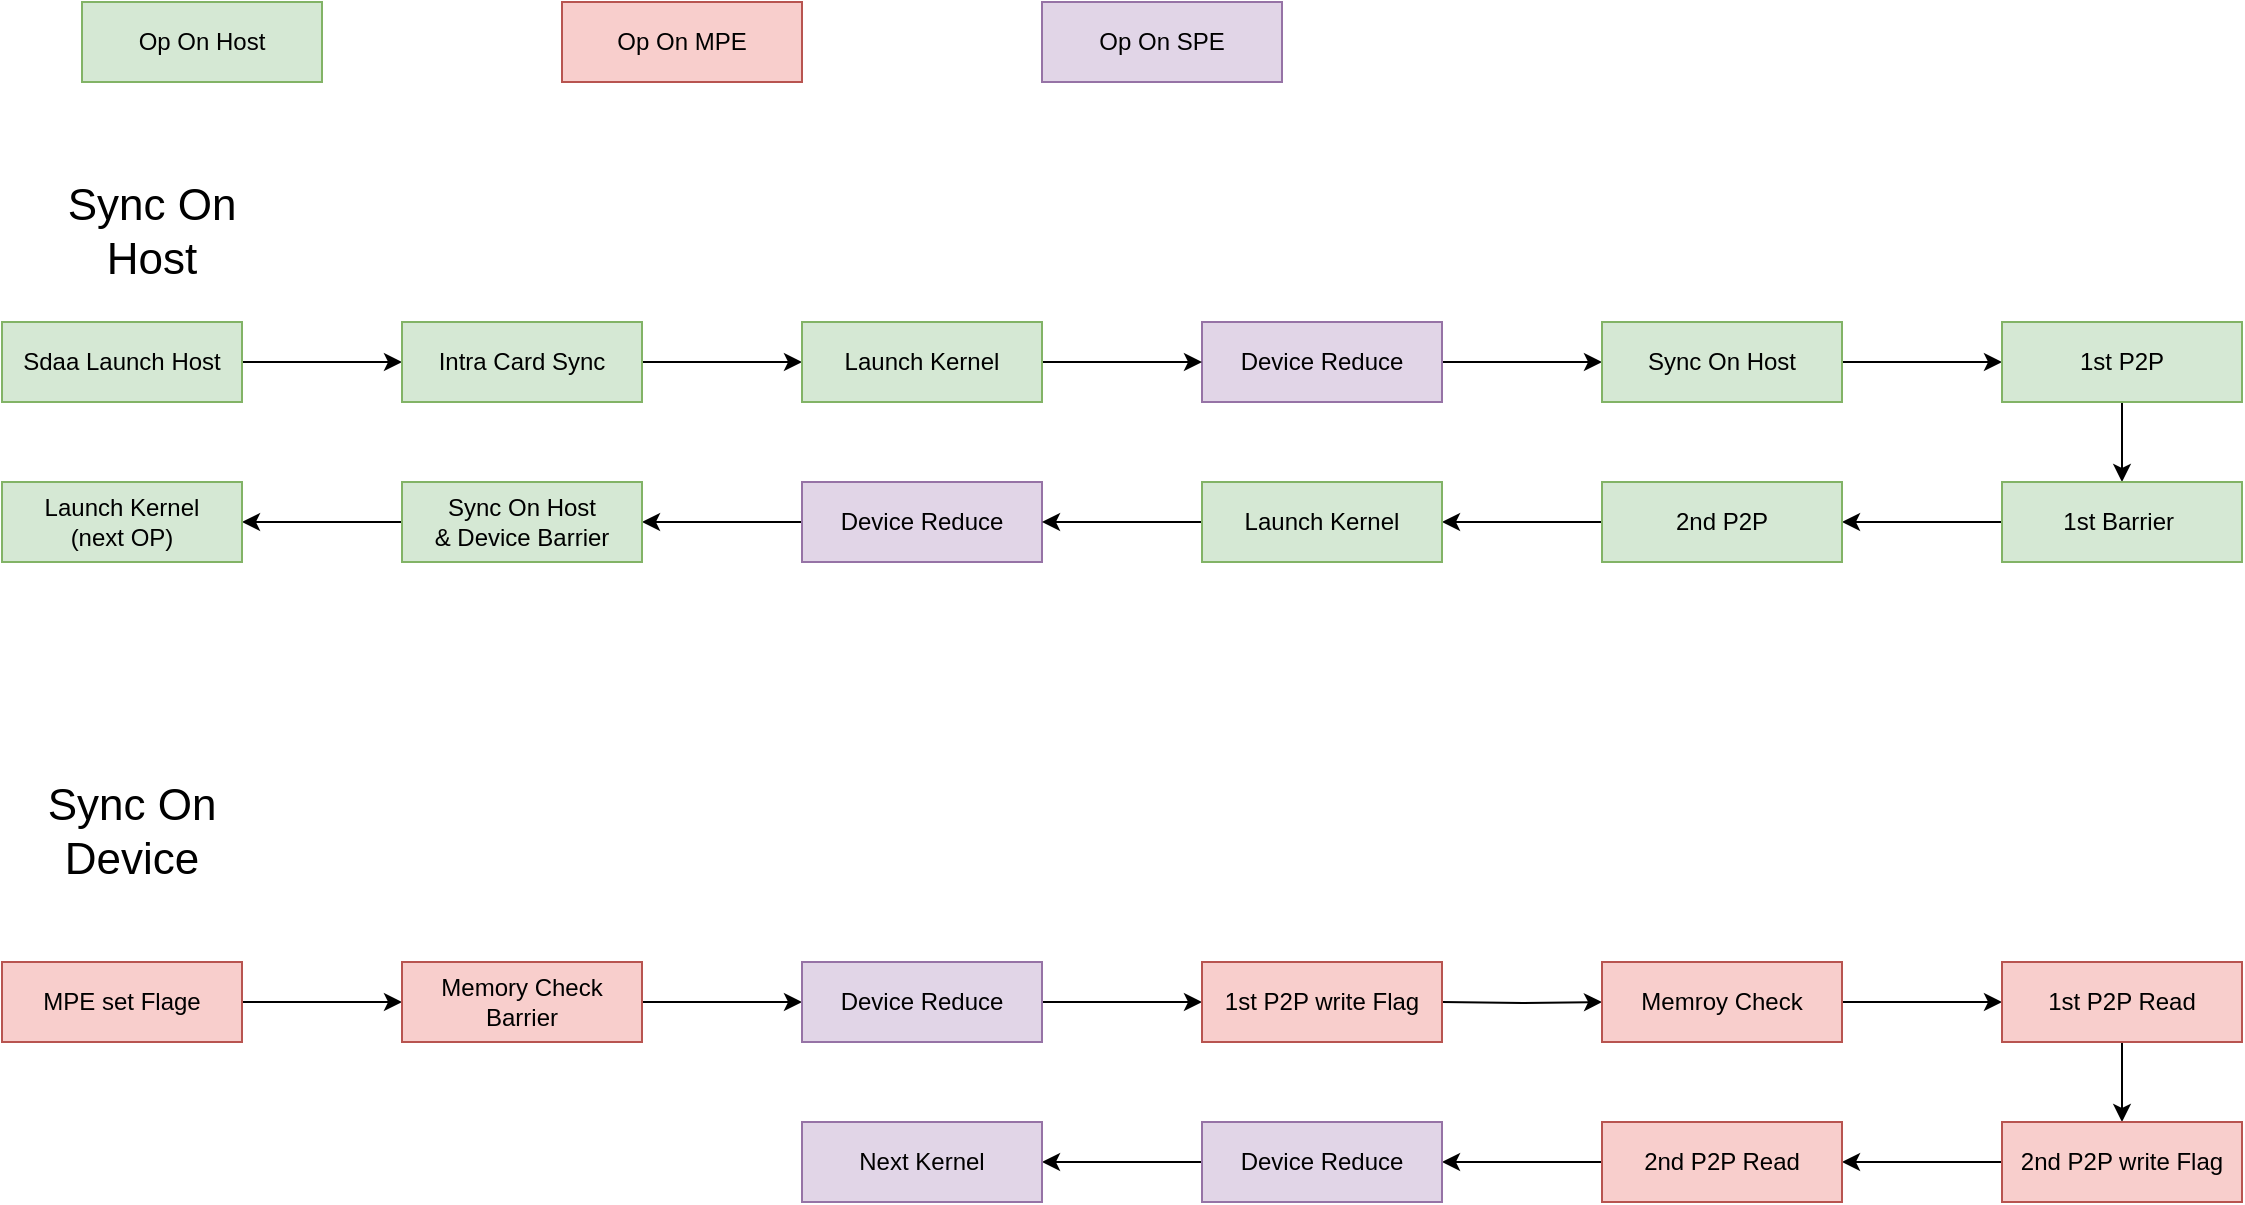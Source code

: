 <mxfile version="21.3.4" type="github">
  <diagram name="Page-1" id="34WbG06q4X-tlrVfDNdB">
    <mxGraphModel dx="2074" dy="1156" grid="1" gridSize="10" guides="1" tooltips="1" connect="1" arrows="1" fold="1" page="1" pageScale="1" pageWidth="850" pageHeight="1100" math="0" shadow="0">
      <root>
        <mxCell id="0" />
        <mxCell id="1" parent="0" />
        <mxCell id="yayjriu8w-TX4j0VbP-U-9" value="" style="edgeStyle=orthogonalEdgeStyle;rounded=0;orthogonalLoop=1;jettySize=auto;html=1;" edge="1" parent="1" source="yayjriu8w-TX4j0VbP-U-1" target="yayjriu8w-TX4j0VbP-U-6">
          <mxGeometry relative="1" as="geometry" />
        </mxCell>
        <mxCell id="yayjriu8w-TX4j0VbP-U-1" value="Device Reduce" style="rounded=0;whiteSpace=wrap;html=1;fillColor=#e1d5e7;strokeColor=#9673a6;" vertex="1" parent="1">
          <mxGeometry x="600" y="200" width="120" height="40" as="geometry" />
        </mxCell>
        <mxCell id="yayjriu8w-TX4j0VbP-U-4" value="" style="edgeStyle=orthogonalEdgeStyle;rounded=0;orthogonalLoop=1;jettySize=auto;html=1;" edge="1" parent="1" source="yayjriu8w-TX4j0VbP-U-2" target="yayjriu8w-TX4j0VbP-U-3">
          <mxGeometry relative="1" as="geometry" />
        </mxCell>
        <mxCell id="yayjriu8w-TX4j0VbP-U-2" value="Sdaa Launch Host" style="rounded=0;whiteSpace=wrap;html=1;fillColor=#d5e8d4;strokeColor=#82b366;" vertex="1" parent="1">
          <mxGeometry y="200" width="120" height="40" as="geometry" />
        </mxCell>
        <mxCell id="yayjriu8w-TX4j0VbP-U-14" value="" style="edgeStyle=orthogonalEdgeStyle;rounded=0;orthogonalLoop=1;jettySize=auto;html=1;" edge="1" parent="1" source="yayjriu8w-TX4j0VbP-U-3" target="yayjriu8w-TX4j0VbP-U-12">
          <mxGeometry relative="1" as="geometry" />
        </mxCell>
        <mxCell id="yayjriu8w-TX4j0VbP-U-3" value="Intra Card Sync" style="rounded=0;whiteSpace=wrap;html=1;fillColor=#d5e8d4;strokeColor=#82b366;" vertex="1" parent="1">
          <mxGeometry x="200" y="200" width="120" height="40" as="geometry" />
        </mxCell>
        <mxCell id="yayjriu8w-TX4j0VbP-U-10" value="" style="edgeStyle=orthogonalEdgeStyle;rounded=0;orthogonalLoop=1;jettySize=auto;html=1;" edge="1" parent="1" source="yayjriu8w-TX4j0VbP-U-6" target="yayjriu8w-TX4j0VbP-U-7">
          <mxGeometry relative="1" as="geometry" />
        </mxCell>
        <mxCell id="yayjriu8w-TX4j0VbP-U-6" value="Sync On Host" style="rounded=0;whiteSpace=wrap;html=1;fillColor=#d5e8d4;strokeColor=#82b366;" vertex="1" parent="1">
          <mxGeometry x="800" y="200" width="120" height="40" as="geometry" />
        </mxCell>
        <mxCell id="yayjriu8w-TX4j0VbP-U-11" value="" style="edgeStyle=orthogonalEdgeStyle;rounded=0;orthogonalLoop=1;jettySize=auto;html=1;" edge="1" parent="1" source="yayjriu8w-TX4j0VbP-U-7" target="yayjriu8w-TX4j0VbP-U-8">
          <mxGeometry relative="1" as="geometry" />
        </mxCell>
        <mxCell id="yayjriu8w-TX4j0VbP-U-7" value="1st P2P" style="rounded=0;whiteSpace=wrap;html=1;fillColor=#d5e8d4;strokeColor=#82b366;" vertex="1" parent="1">
          <mxGeometry x="1000" y="200" width="120" height="40" as="geometry" />
        </mxCell>
        <mxCell id="yayjriu8w-TX4j0VbP-U-16" value="" style="edgeStyle=orthogonalEdgeStyle;rounded=0;orthogonalLoop=1;jettySize=auto;html=1;" edge="1" parent="1" source="yayjriu8w-TX4j0VbP-U-8" target="yayjriu8w-TX4j0VbP-U-15">
          <mxGeometry relative="1" as="geometry" />
        </mxCell>
        <mxCell id="yayjriu8w-TX4j0VbP-U-8" value="1st Barrier&amp;nbsp;" style="rounded=0;whiteSpace=wrap;html=1;fillColor=#d5e8d4;strokeColor=#82b366;" vertex="1" parent="1">
          <mxGeometry x="1000" y="280" width="120" height="40" as="geometry" />
        </mxCell>
        <mxCell id="yayjriu8w-TX4j0VbP-U-13" value="" style="edgeStyle=orthogonalEdgeStyle;rounded=0;orthogonalLoop=1;jettySize=auto;html=1;" edge="1" parent="1" source="yayjriu8w-TX4j0VbP-U-12" target="yayjriu8w-TX4j0VbP-U-1">
          <mxGeometry relative="1" as="geometry" />
        </mxCell>
        <mxCell id="yayjriu8w-TX4j0VbP-U-12" value="Launch Kernel" style="rounded=0;whiteSpace=wrap;html=1;fillColor=#d5e8d4;strokeColor=#82b366;" vertex="1" parent="1">
          <mxGeometry x="400" y="200" width="120" height="40" as="geometry" />
        </mxCell>
        <mxCell id="yayjriu8w-TX4j0VbP-U-22" value="" style="edgeStyle=orthogonalEdgeStyle;rounded=0;orthogonalLoop=1;jettySize=auto;html=1;" edge="1" parent="1" source="yayjriu8w-TX4j0VbP-U-15" target="yayjriu8w-TX4j0VbP-U-21">
          <mxGeometry relative="1" as="geometry" />
        </mxCell>
        <mxCell id="yayjriu8w-TX4j0VbP-U-15" value="2nd P2P" style="rounded=0;whiteSpace=wrap;html=1;fillColor=#d5e8d4;strokeColor=#82b366;" vertex="1" parent="1">
          <mxGeometry x="800" y="280" width="120" height="40" as="geometry" />
        </mxCell>
        <mxCell id="yayjriu8w-TX4j0VbP-U-20" value="" style="edgeStyle=orthogonalEdgeStyle;rounded=0;orthogonalLoop=1;jettySize=auto;html=1;" edge="1" parent="1" source="yayjriu8w-TX4j0VbP-U-17" target="yayjriu8w-TX4j0VbP-U-19">
          <mxGeometry relative="1" as="geometry" />
        </mxCell>
        <mxCell id="yayjriu8w-TX4j0VbP-U-17" value="Device Reduce" style="rounded=0;whiteSpace=wrap;html=1;fillColor=#e1d5e7;strokeColor=#9673a6;" vertex="1" parent="1">
          <mxGeometry x="400" y="280" width="120" height="40" as="geometry" />
        </mxCell>
        <mxCell id="yayjriu8w-TX4j0VbP-U-26" value="" style="edgeStyle=orthogonalEdgeStyle;rounded=0;orthogonalLoop=1;jettySize=auto;html=1;" edge="1" parent="1" source="yayjriu8w-TX4j0VbP-U-19" target="yayjriu8w-TX4j0VbP-U-25">
          <mxGeometry relative="1" as="geometry" />
        </mxCell>
        <mxCell id="yayjriu8w-TX4j0VbP-U-19" value="Sync On Host&lt;br&gt;&amp;amp; Device Barrier" style="rounded=0;whiteSpace=wrap;html=1;fillColor=#d5e8d4;strokeColor=#82b366;" vertex="1" parent="1">
          <mxGeometry x="200" y="280" width="120" height="40" as="geometry" />
        </mxCell>
        <mxCell id="yayjriu8w-TX4j0VbP-U-23" value="" style="edgeStyle=orthogonalEdgeStyle;rounded=0;orthogonalLoop=1;jettySize=auto;html=1;" edge="1" parent="1" source="yayjriu8w-TX4j0VbP-U-21" target="yayjriu8w-TX4j0VbP-U-17">
          <mxGeometry relative="1" as="geometry" />
        </mxCell>
        <mxCell id="yayjriu8w-TX4j0VbP-U-21" value="Launch Kernel" style="rounded=0;whiteSpace=wrap;html=1;fillColor=#d5e8d4;strokeColor=#82b366;" vertex="1" parent="1">
          <mxGeometry x="600" y="280" width="120" height="40" as="geometry" />
        </mxCell>
        <mxCell id="yayjriu8w-TX4j0VbP-U-25" value="Launch Kernel&lt;br&gt;(next OP)" style="rounded=0;whiteSpace=wrap;html=1;fillColor=#d5e8d4;strokeColor=#82b366;" vertex="1" parent="1">
          <mxGeometry y="280" width="120" height="40" as="geometry" />
        </mxCell>
        <mxCell id="yayjriu8w-TX4j0VbP-U-27" value="" style="edgeStyle=orthogonalEdgeStyle;rounded=0;orthogonalLoop=1;jettySize=auto;html=1;" edge="1" parent="1" target="yayjriu8w-TX4j0VbP-U-34">
          <mxGeometry relative="1" as="geometry">
            <mxPoint x="720" y="540" as="sourcePoint" />
          </mxGeometry>
        </mxCell>
        <mxCell id="yayjriu8w-TX4j0VbP-U-29" value="" style="edgeStyle=orthogonalEdgeStyle;rounded=0;orthogonalLoop=1;jettySize=auto;html=1;" edge="1" parent="1" source="yayjriu8w-TX4j0VbP-U-30" target="yayjriu8w-TX4j0VbP-U-32">
          <mxGeometry relative="1" as="geometry" />
        </mxCell>
        <mxCell id="yayjriu8w-TX4j0VbP-U-30" value="MPE set Flage" style="rounded=0;whiteSpace=wrap;html=1;fillColor=#f8cecc;strokeColor=#b85450;" vertex="1" parent="1">
          <mxGeometry y="520" width="120" height="40" as="geometry" />
        </mxCell>
        <mxCell id="yayjriu8w-TX4j0VbP-U-31" value="" style="edgeStyle=orthogonalEdgeStyle;rounded=0;orthogonalLoop=1;jettySize=auto;html=1;" edge="1" parent="1" source="yayjriu8w-TX4j0VbP-U-32">
          <mxGeometry relative="1" as="geometry">
            <mxPoint x="400" y="540" as="targetPoint" />
          </mxGeometry>
        </mxCell>
        <mxCell id="yayjriu8w-TX4j0VbP-U-32" value="Memory Check&lt;br&gt;Barrier" style="rounded=0;whiteSpace=wrap;html=1;fillColor=#f8cecc;strokeColor=#b85450;" vertex="1" parent="1">
          <mxGeometry x="200" y="520" width="120" height="40" as="geometry" />
        </mxCell>
        <mxCell id="yayjriu8w-TX4j0VbP-U-33" value="" style="edgeStyle=orthogonalEdgeStyle;rounded=0;orthogonalLoop=1;jettySize=auto;html=1;" edge="1" parent="1" source="yayjriu8w-TX4j0VbP-U-34" target="yayjriu8w-TX4j0VbP-U-36">
          <mxGeometry relative="1" as="geometry" />
        </mxCell>
        <mxCell id="yayjriu8w-TX4j0VbP-U-34" value="Memroy Check" style="rounded=0;whiteSpace=wrap;html=1;fillColor=#f8cecc;strokeColor=#b85450;" vertex="1" parent="1">
          <mxGeometry x="800" y="520" width="120" height="40" as="geometry" />
        </mxCell>
        <mxCell id="yayjriu8w-TX4j0VbP-U-35" value="" style="edgeStyle=orthogonalEdgeStyle;rounded=0;orthogonalLoop=1;jettySize=auto;html=1;" edge="1" parent="1" source="yayjriu8w-TX4j0VbP-U-36" target="yayjriu8w-TX4j0VbP-U-38">
          <mxGeometry relative="1" as="geometry" />
        </mxCell>
        <mxCell id="yayjriu8w-TX4j0VbP-U-36" value="1st P2P Read" style="rounded=0;whiteSpace=wrap;html=1;fillColor=#f8cecc;strokeColor=#b85450;" vertex="1" parent="1">
          <mxGeometry x="1000" y="520" width="120" height="40" as="geometry" />
        </mxCell>
        <mxCell id="yayjriu8w-TX4j0VbP-U-37" value="" style="edgeStyle=orthogonalEdgeStyle;rounded=0;orthogonalLoop=1;jettySize=auto;html=1;" edge="1" parent="1" source="yayjriu8w-TX4j0VbP-U-38" target="yayjriu8w-TX4j0VbP-U-42">
          <mxGeometry relative="1" as="geometry" />
        </mxCell>
        <mxCell id="yayjriu8w-TX4j0VbP-U-38" value="2nd P2P write Flag" style="rounded=0;whiteSpace=wrap;html=1;fillColor=#f8cecc;strokeColor=#b85450;" vertex="1" parent="1">
          <mxGeometry x="1000" y="600" width="120" height="40" as="geometry" />
        </mxCell>
        <mxCell id="yayjriu8w-TX4j0VbP-U-41" value="" style="edgeStyle=orthogonalEdgeStyle;rounded=0;orthogonalLoop=1;jettySize=auto;html=1;" edge="1" parent="1" source="yayjriu8w-TX4j0VbP-U-42" target="yayjriu8w-TX4j0VbP-U-48">
          <mxGeometry relative="1" as="geometry" />
        </mxCell>
        <mxCell id="yayjriu8w-TX4j0VbP-U-42" value="2nd P2P Read" style="rounded=0;whiteSpace=wrap;html=1;fillColor=#f8cecc;strokeColor=#b85450;" vertex="1" parent="1">
          <mxGeometry x="800" y="600" width="120" height="40" as="geometry" />
        </mxCell>
        <mxCell id="yayjriu8w-TX4j0VbP-U-47" value="" style="edgeStyle=orthogonalEdgeStyle;rounded=0;orthogonalLoop=1;jettySize=auto;html=1;" edge="1" parent="1" source="yayjriu8w-TX4j0VbP-U-48">
          <mxGeometry relative="1" as="geometry">
            <mxPoint x="520" y="620" as="targetPoint" />
          </mxGeometry>
        </mxCell>
        <mxCell id="yayjriu8w-TX4j0VbP-U-48" value="Device Reduce" style="rounded=0;whiteSpace=wrap;html=1;fillColor=#e1d5e7;strokeColor=#9673a6;" vertex="1" parent="1">
          <mxGeometry x="600" y="600" width="120" height="40" as="geometry" />
        </mxCell>
        <mxCell id="yayjriu8w-TX4j0VbP-U-49" value="Next Kernel" style="rounded=0;whiteSpace=wrap;html=1;fillColor=#e1d5e7;strokeColor=#9673a6;" vertex="1" parent="1">
          <mxGeometry x="400" y="600" width="120" height="40" as="geometry" />
        </mxCell>
        <mxCell id="yayjriu8w-TX4j0VbP-U-52" value="" style="edgeStyle=orthogonalEdgeStyle;rounded=0;orthogonalLoop=1;jettySize=auto;html=1;" edge="1" parent="1" source="yayjriu8w-TX4j0VbP-U-50" target="yayjriu8w-TX4j0VbP-U-51">
          <mxGeometry relative="1" as="geometry" />
        </mxCell>
        <mxCell id="yayjriu8w-TX4j0VbP-U-50" value="Device Reduce" style="rounded=0;whiteSpace=wrap;html=1;fillColor=#e1d5e7;strokeColor=#9673a6;" vertex="1" parent="1">
          <mxGeometry x="400" y="520" width="120" height="40" as="geometry" />
        </mxCell>
        <mxCell id="yayjriu8w-TX4j0VbP-U-51" value="1st P2P write Flag" style="rounded=0;whiteSpace=wrap;html=1;fillColor=#f8cecc;strokeColor=#b85450;" vertex="1" parent="1">
          <mxGeometry x="600" y="520" width="120" height="40" as="geometry" />
        </mxCell>
        <mxCell id="yayjriu8w-TX4j0VbP-U-55" value="&lt;font style=&quot;font-size: 22px;&quot;&gt;Sync On Host&lt;/font&gt;" style="text;html=1;strokeColor=none;fillColor=none;align=center;verticalAlign=middle;whiteSpace=wrap;rounded=0;" vertex="1" parent="1">
          <mxGeometry x="20" y="140" width="110" height="30" as="geometry" />
        </mxCell>
        <mxCell id="yayjriu8w-TX4j0VbP-U-56" value="&lt;font style=&quot;font-size: 22px;&quot;&gt;Sync On&lt;br&gt;Device&lt;br&gt;&lt;/font&gt;" style="text;html=1;strokeColor=none;fillColor=none;align=center;verticalAlign=middle;whiteSpace=wrap;rounded=0;" vertex="1" parent="1">
          <mxGeometry x="10" y="440" width="110" height="30" as="geometry" />
        </mxCell>
        <mxCell id="yayjriu8w-TX4j0VbP-U-57" value="Op On Host" style="rounded=0;whiteSpace=wrap;html=1;fillColor=#d5e8d4;strokeColor=#82b366;" vertex="1" parent="1">
          <mxGeometry x="40" y="40" width="120" height="40" as="geometry" />
        </mxCell>
        <mxCell id="yayjriu8w-TX4j0VbP-U-58" value="Op On MPE" style="rounded=0;whiteSpace=wrap;html=1;fillColor=#f8cecc;strokeColor=#b85450;" vertex="1" parent="1">
          <mxGeometry x="280" y="40" width="120" height="40" as="geometry" />
        </mxCell>
        <mxCell id="yayjriu8w-TX4j0VbP-U-59" value="Op On SPE" style="rounded=0;whiteSpace=wrap;html=1;fillColor=#e1d5e7;strokeColor=#9673a6;" vertex="1" parent="1">
          <mxGeometry x="520" y="40" width="120" height="40" as="geometry" />
        </mxCell>
      </root>
    </mxGraphModel>
  </diagram>
</mxfile>
